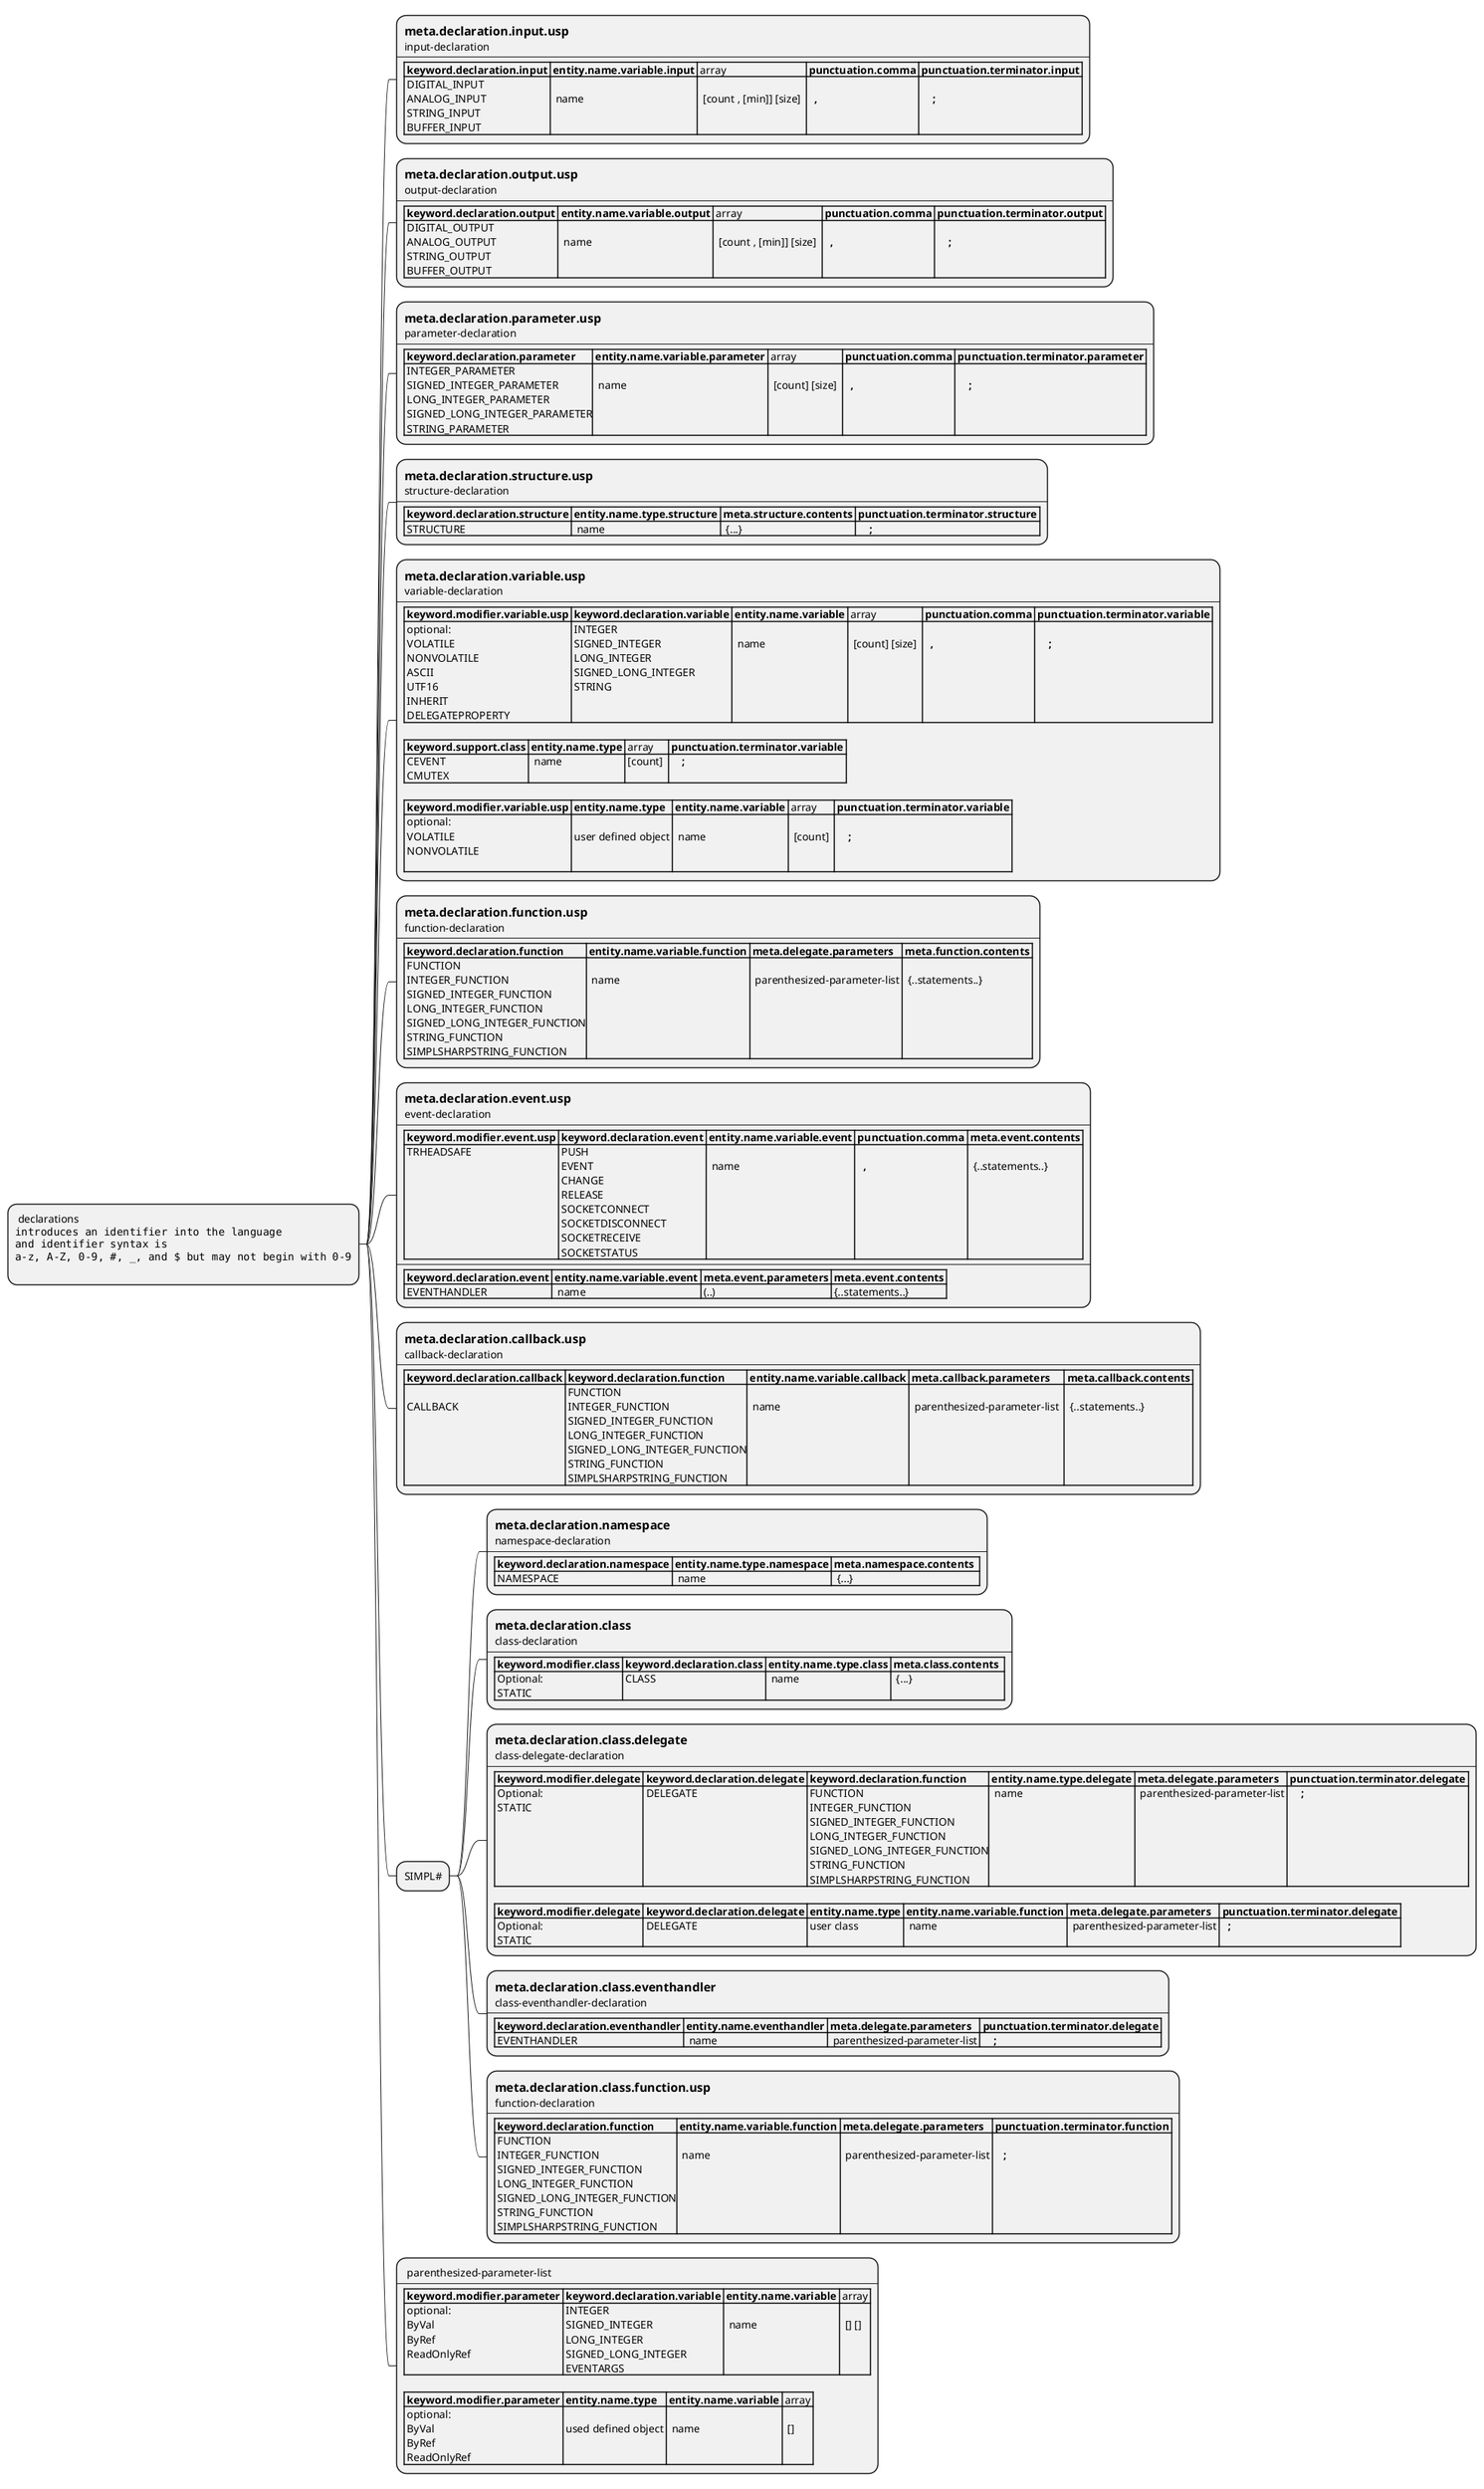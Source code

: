 @startmindmap
*: declarations
<code>
introduces an identifier into the language
and identifier syntax is
a-z, A-Z, 0-9, #, _, and $ but may not begin with 0-9
</code>
;

**:== meta.declaration.input.usp
input-declaration
----
|= keyword.declaration.input |= entity.name.variable.input | array |= punctuation.comma |= punctuation.terminator.input |
| DIGITAL_INPUT\n ANALOG_INPUT\n STRING_INPUT\n BUFFER_INPUT |  \n  name  | \n  [count , [min]] [size]  |= \n   , |=  \n     ; |;
**:== meta.declaration.output.usp
output-declaration
----
|= keyword.declaration.output |= entity.name.variable.output | array |= punctuation.comma |= punctuation.terminator.output |
| DIGITAL_OUTPUT\n ANALOG_OUTPUT\n STRING_OUTPUT\n BUFFER_OUTPUT |  \n  name | \n  [count , [min]] [size]  |= \n   , |=  \n     ; |;

**:== meta.declaration.parameter.usp
parameter-declaration
----
|= keyword.declaration.parameter |= entity.name.variable.parameter | array |= punctuation.comma |= punctuation.terminator.parameter |
| INTEGER_PARAMETER\n SIGNED_INTEGER_PARAMETER\n LONG_INTEGER_PARAMETER\n SIGNED_LONG_INTEGER_PARAMETER\n STRING_PARAMETER  |  \n  name | \n  [count] [size]  |= \n   ,|=  \n     ; |;

**:== meta.declaration.structure.usp
structure-declaration
----
|= keyword.declaration.structure |= entity.name.type.structure |= meta.structure.contents |= punctuation.terminator.structure |
| STRUCTURE |  name  |  {...} |=     ; |;

**:== meta.declaration.variable.usp
variable-declaration
----
|= keyword.modifier.variable.usp |= keyword.declaration.variable |= entity.name.variable | array |= punctuation.comma |= punctuation.terminator.variable |
| optional:\n VOLATILE\n NONVOLATILE\n ASCII\n UTF16\n INHERIT\n DELEGATEPROPERTY | INTEGER\n SIGNED_INTEGER\n LONG_INTEGER\n SIGNED_LONG_INTEGER\n STRING |  \n  name | \n  [count] [size]  |= \n   ,|=  \n     ; |

|= keyword.support.class |= entity.name.type | array |= punctuation.terminator.variable |
| CEVENT\n CMUTEX |  name  | [count]  |=     ; |

|= keyword.modifier.variable.usp |= entity.name.type |= entity.name.variable | array |= punctuation.terminator.variable |
| optional:\n VOLATILE\n NONVOLATILE\n | \n user defined object |  \n  name | \n  [count]  |=  \n     ; |;


**:== meta.declaration.function.usp
function-declaration
----
|= keyword.declaration.function |= entity.name.variable.function |= meta.delegate.parameters |= meta.function.contents |
| FUNCTION\n INTEGER_FUNCTION\n SIGNED_INTEGER_FUNCTION\n LONG_INTEGER_FUNCTION\n SIGNED_LONG_INTEGER_FUNCTION\n STRING_FUNCTION \n SIMPLSHARPSTRING_FUNCTION  |  \n  name | \n  parenthesized-parameter-list | \n  {..statements..}  |;

**:== meta.declaration.event.usp
event-declaration
----
|= keyword.modifier.event.usp |= keyword.declaration.event |= entity.name.variable.event |= punctuation.comma |= meta.event.contents |
| TRHEADSAFE | PUSH\n EVENT\n CHANGE\n RELEASE\n SOCKETCONNECT\n SOCKETDISCONNECT \n SOCKETRECEIVE \n SOCKETSTATUS  |  \n  name |= \n   ,| \n  {..statements..}  |
----
|= keyword.declaration.event |= entity.name.variable.event |= meta.event.parameters |= meta.event.contents |
| EVENTHANDLER  |  name | (..) | {..statements..}  |;

**:== meta.declaration.callback.usp
callback-declaration
----
|= keyword.declaration.callback |= keyword.declaration.function |= entity.name.variable.callback |= meta.callback.parameters |= meta.callback.contents |
| \n CALLBACK  | FUNCTION\n INTEGER_FUNCTION\n SIGNED_INTEGER_FUNCTION\n LONG_INTEGER_FUNCTION\n SIGNED_LONG_INTEGER_FUNCTION\n STRING_FUNCTION \n SIMPLSHARPSTRING_FUNCTION | \n  name | \n  parenthesized-parameter-list  | \n  {..statements..}  |;


** SIMPL#

***:== meta.declaration.namespace
namespace-declaration
----
|= keyword.declaration.namespace |= entity.name.type.namespace |= meta.namespace.contents  |
| NAMESPACE |  name  |  {...} |;

***:== meta.declaration.class
class-declaration
----
|= keyword.modifier.class |= keyword.declaration.class |= entity.name.type.class |= meta.class.contents  |
| Optional:\n STATIC | CLASS |  name  |  {...} |;


***:== meta.declaration.class.delegate
class-delegate-declaration
----
|= keyword.modifier.delegate |= keyword.declaration.delegate |= keyword.declaration.function |= entity.name.type.delegate |= meta.delegate.parameters  |= punctuation.terminator.delegate |
| Optional:\n STATIC | DELEGATE | FUNCTION\n INTEGER_FUNCTION\n SIGNED_INTEGER_FUNCTION\n LONG_INTEGER_FUNCTION\n SIGNED_LONG_INTEGER_FUNCTION\n STRING_FUNCTION \n SIMPLSHARPSTRING_FUNCTION |  name  |  parenthesized-parameter-list |=     ; |

|= keyword.modifier.delegate |= keyword.declaration.delegate |= entity.name.type |= entity.name.variable.function |= meta.delegate.parameters |= punctuation.terminator.delegate |
| Optional:\n STATIC | DELEGATE | user class  |  name |  parenthesized-parameter-list |=   ;  |;


***:== meta.declaration.class.eventhandler
class-eventhandler-declaration
----
|= keyword.declaration.eventhandler |= entity.name.eventhandler |= meta.delegate.parameters  |= punctuation.terminator.delegate |
| EVENTHANDLER |  name  |  parenthesized-parameter-list |=     ; |;

***:== meta.declaration.class.function.usp
function-declaration
----
|= keyword.declaration.function |= entity.name.variable.function |= meta.delegate.parameters |= punctuation.terminator.function |
| FUNCTION\n INTEGER_FUNCTION\n SIGNED_INTEGER_FUNCTION\n LONG_INTEGER_FUNCTION\n SIGNED_LONG_INTEGER_FUNCTION\n STRING_FUNCTION \n SIMPLSHARPSTRING_FUNCTION  |  \n  name | \n  parenthesized-parameter-list |= \n    ;  |;


**: parenthesized-parameter-list
----
|= keyword.modifier.parameter |= keyword.declaration.variable |= entity.name.variable | array |
| optional:\n ByVal\n ByRef\n ReadOnlyRef | INTEGER\n SIGNED_INTEGER\n LONG_INTEGER\n SIGNED_LONG_INTEGER\n EVENTARGS |  \n  name | \n  [] []  |

|= keyword.modifier.parameter |= entity.name.type |= entity.name.variable | array |
| optional:\n ByVal\n ByRef\n ReadOnlyRef | \n used defined object |  \n  name | \n  []  |;

@endmindmap